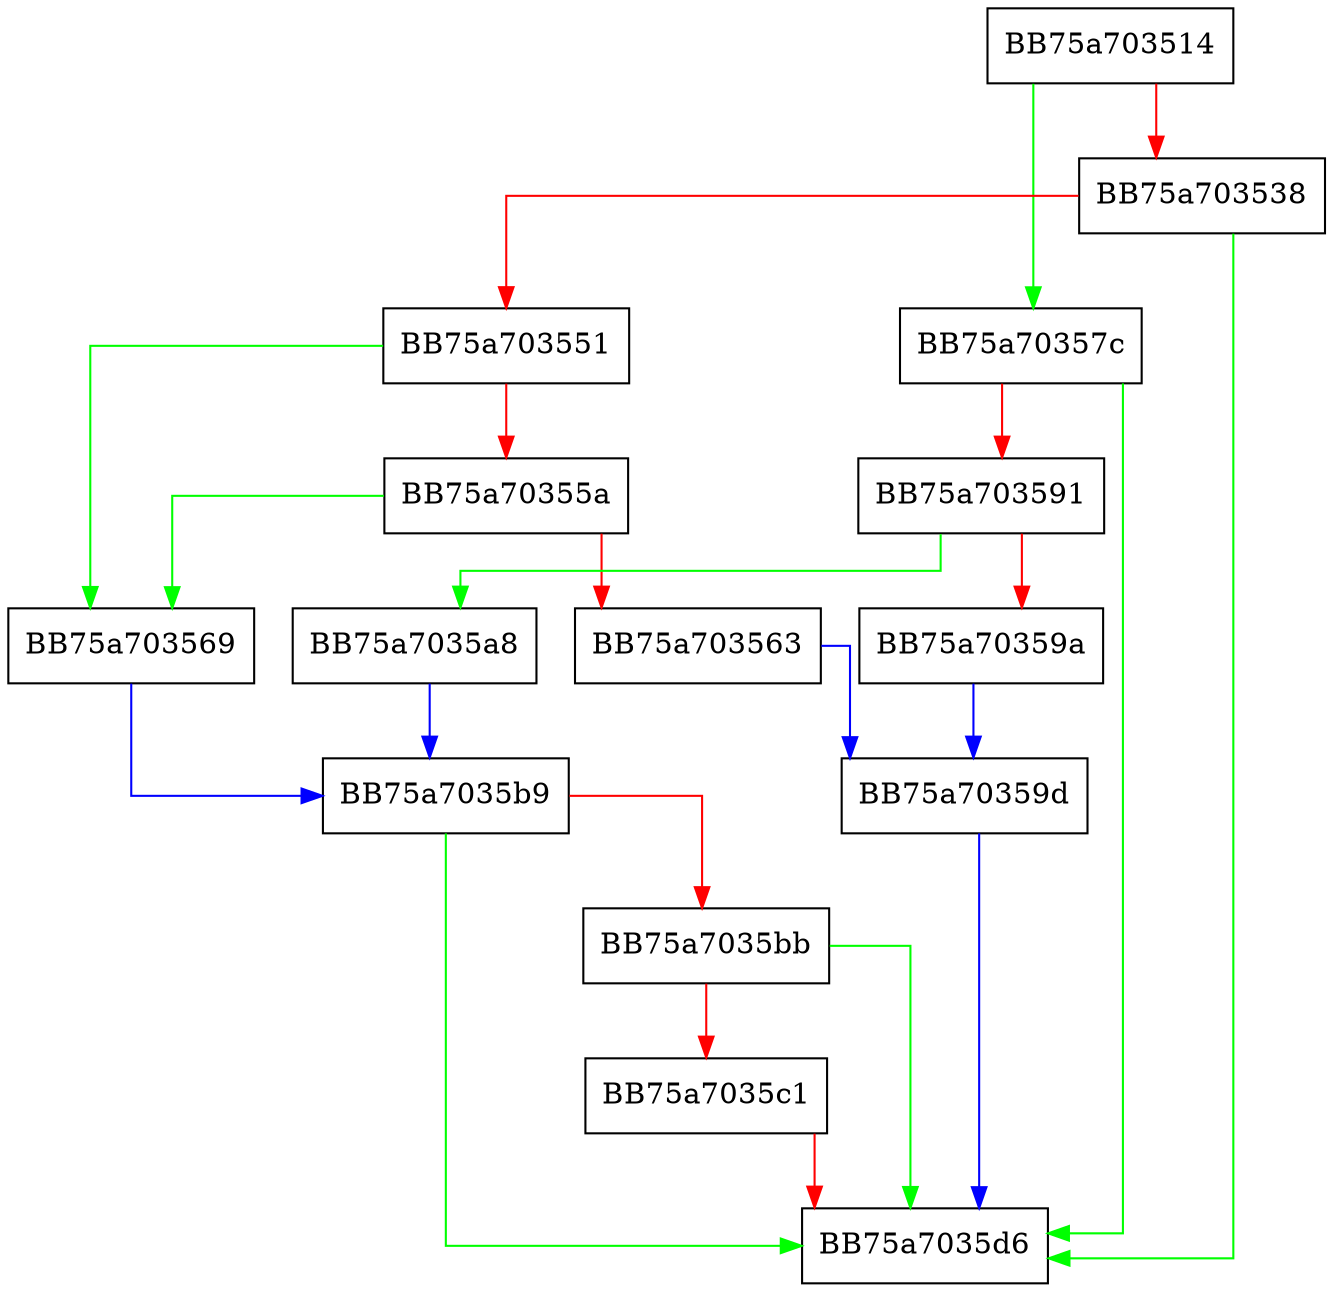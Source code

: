 digraph scfnGetWinVersion {
  node [shape="box"];
  graph [splines=ortho];
  BB75a703514 -> BB75a70357c [color="green"];
  BB75a703514 -> BB75a703538 [color="red"];
  BB75a703538 -> BB75a7035d6 [color="green"];
  BB75a703538 -> BB75a703551 [color="red"];
  BB75a703551 -> BB75a703569 [color="green"];
  BB75a703551 -> BB75a70355a [color="red"];
  BB75a70355a -> BB75a703569 [color="green"];
  BB75a70355a -> BB75a703563 [color="red"];
  BB75a703563 -> BB75a70359d [color="blue"];
  BB75a703569 -> BB75a7035b9 [color="blue"];
  BB75a70357c -> BB75a7035d6 [color="green"];
  BB75a70357c -> BB75a703591 [color="red"];
  BB75a703591 -> BB75a7035a8 [color="green"];
  BB75a703591 -> BB75a70359a [color="red"];
  BB75a70359a -> BB75a70359d [color="blue"];
  BB75a70359d -> BB75a7035d6 [color="blue"];
  BB75a7035a8 -> BB75a7035b9 [color="blue"];
  BB75a7035b9 -> BB75a7035d6 [color="green"];
  BB75a7035b9 -> BB75a7035bb [color="red"];
  BB75a7035bb -> BB75a7035d6 [color="green"];
  BB75a7035bb -> BB75a7035c1 [color="red"];
  BB75a7035c1 -> BB75a7035d6 [color="red"];
}